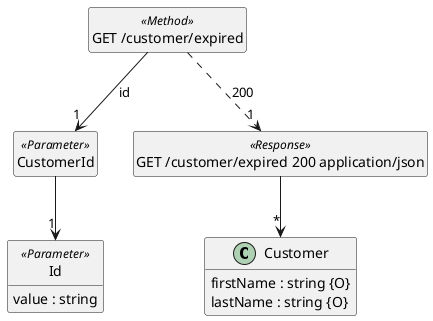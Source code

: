@startuml
hide <<Method>> circle
hide <<Response>> circle
hide <<Parameter>> circle
hide empty methods
hide empty fields
set namespaceSeparator none

class "Customer" {
  firstName : string {O}
  lastName : string {O}
}

class "CustomerId" <<Parameter>> {
}

class "Id" <<Parameter>> {
  value : string
}

class "GET /customer/expired" <<Method>> {
}

class "GET /customer/expired 200 application/json" <<Response>> {
}

"CustomerId" --> "1" "Id"

"GET /customer/expired" --> "1" "CustomerId"  :  "id"

"GET /customer/expired 200 application/json" --> "*" "Customer"

"GET /customer/expired" ..> "1" "GET /customer/expired 200 application/json"  :  "200"

@enduml